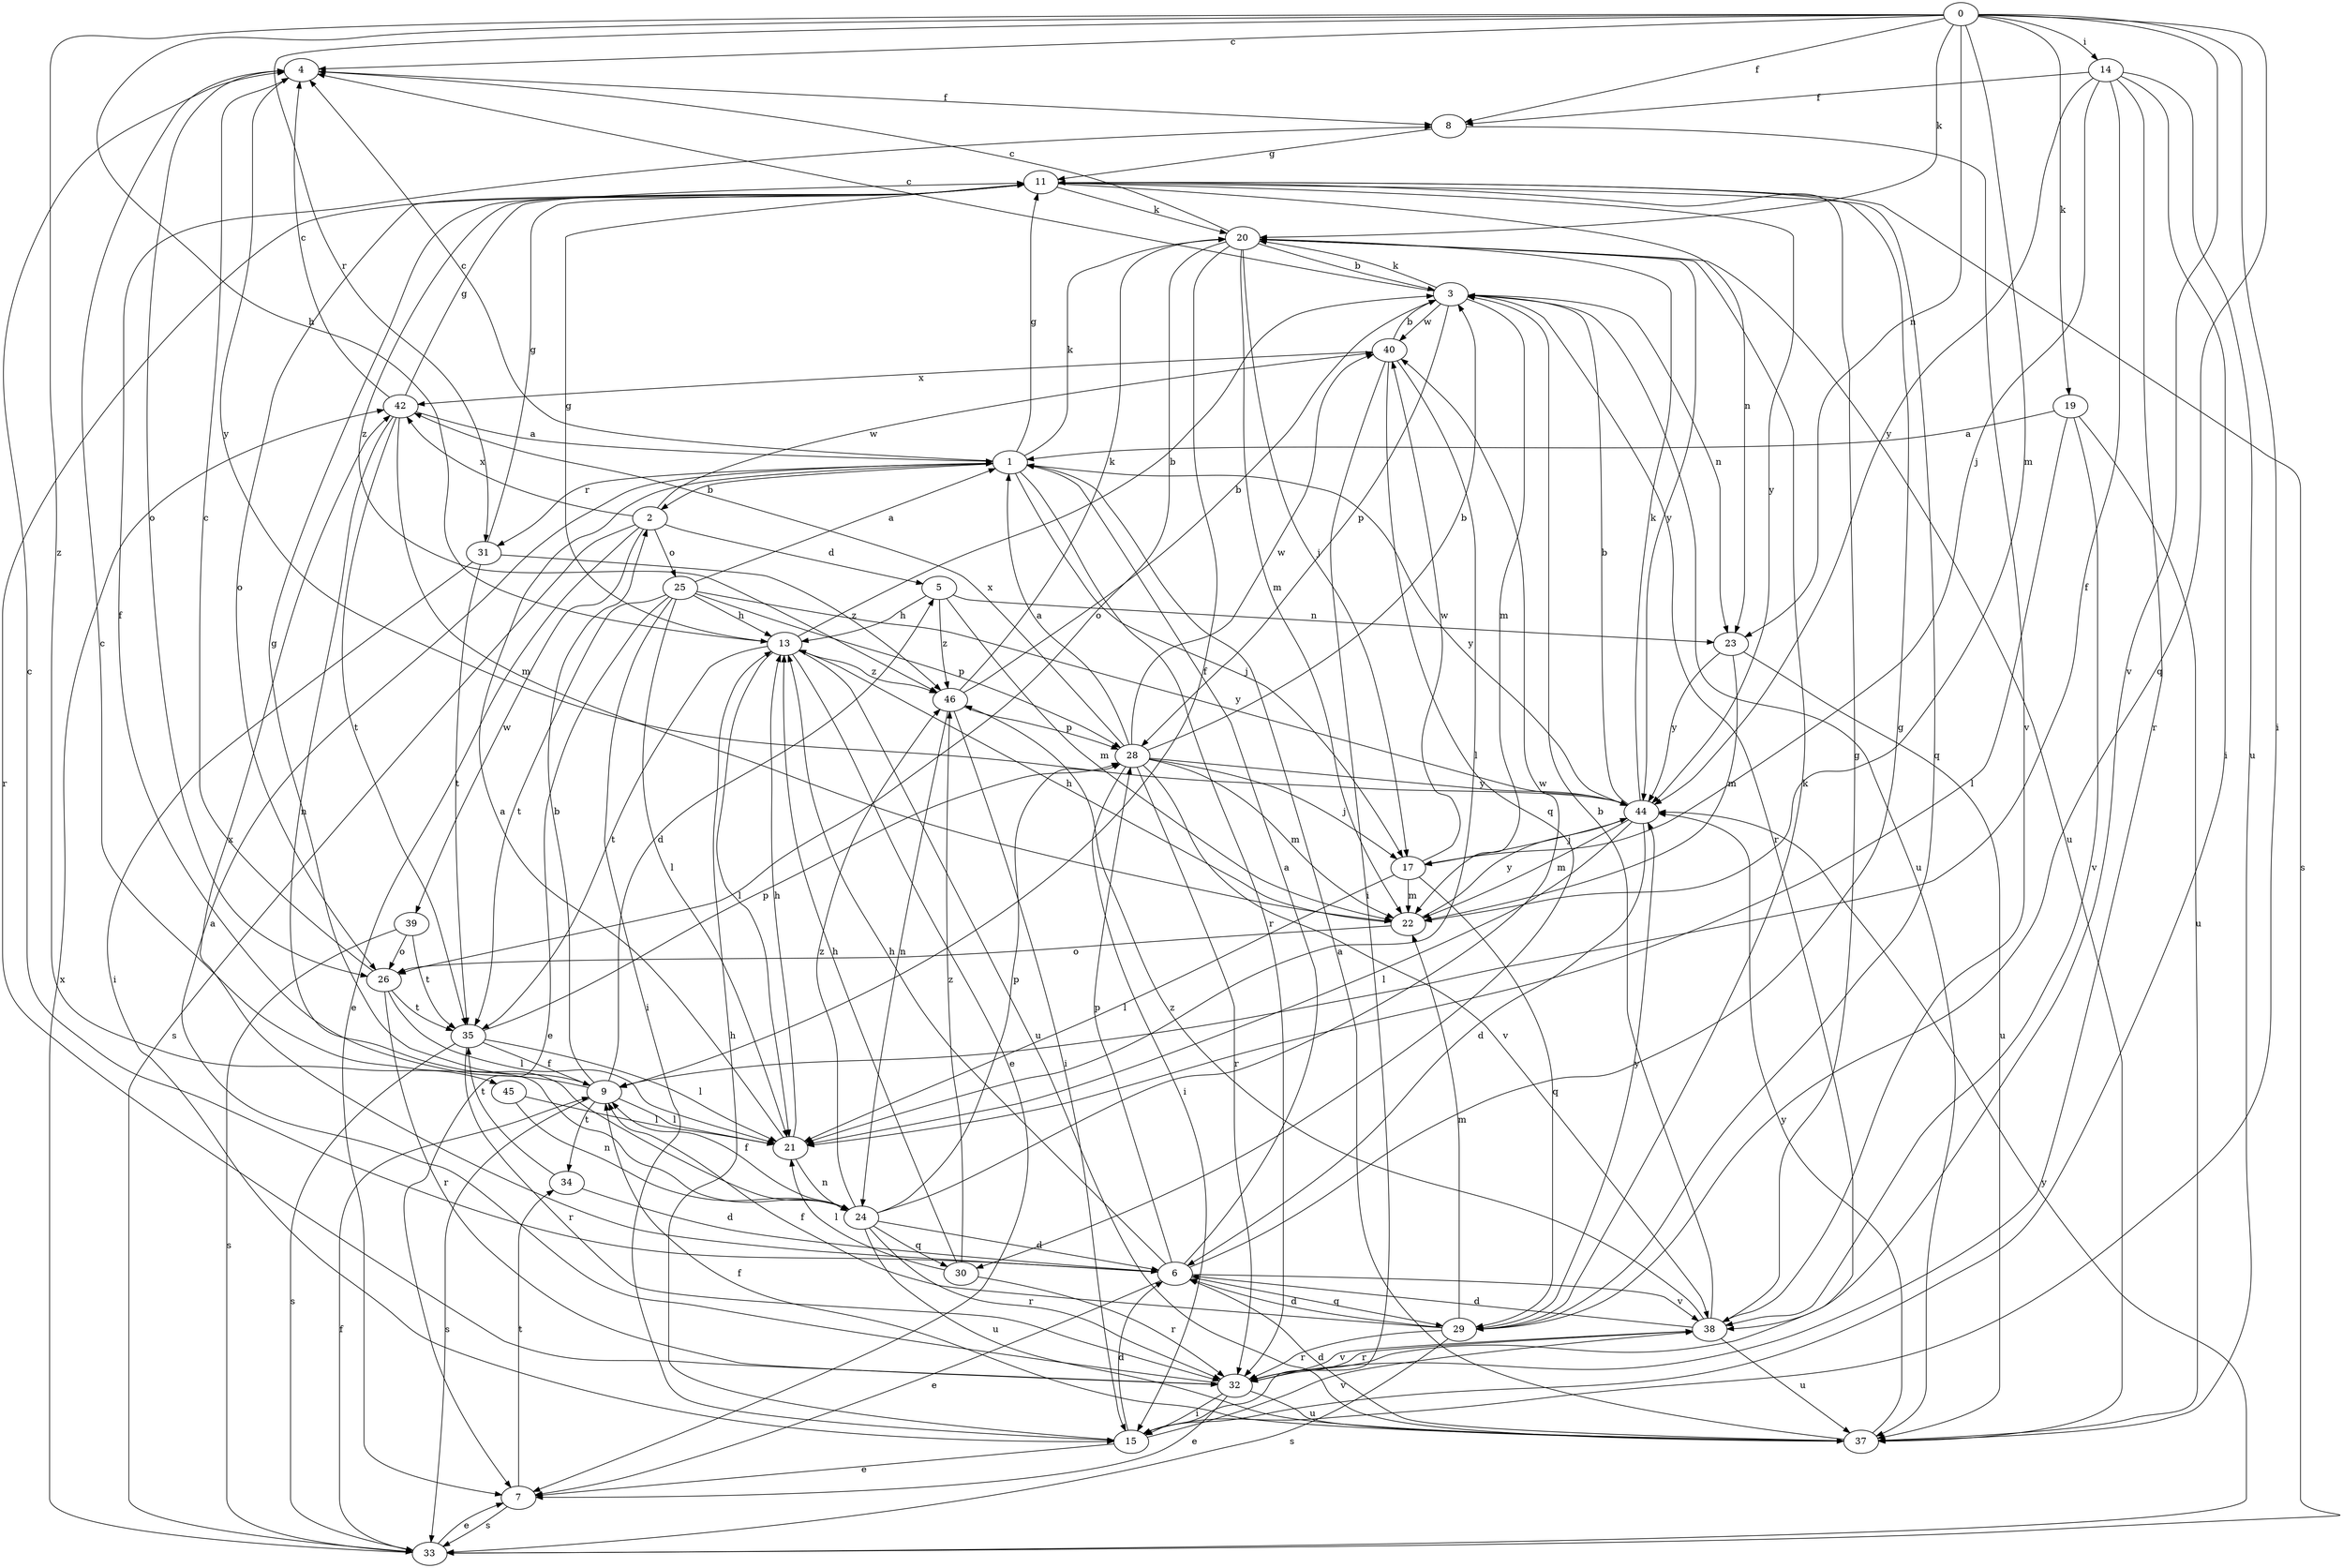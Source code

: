 strict digraph  {
0;
1;
2;
3;
4;
5;
6;
7;
8;
9;
11;
13;
14;
15;
17;
19;
20;
21;
22;
23;
24;
25;
26;
28;
29;
30;
31;
32;
33;
34;
35;
37;
38;
39;
40;
42;
44;
45;
46;
0 -> 4  [label=c];
0 -> 8  [label=f];
0 -> 13  [label=h];
0 -> 14  [label=i];
0 -> 15  [label=i];
0 -> 19  [label=k];
0 -> 20  [label=k];
0 -> 22  [label=m];
0 -> 23  [label=n];
0 -> 29  [label=q];
0 -> 31  [label=r];
0 -> 38  [label=v];
0 -> 45  [label=z];
1 -> 2  [label=b];
1 -> 4  [label=c];
1 -> 11  [label=g];
1 -> 17  [label=j];
1 -> 20  [label=k];
1 -> 31  [label=r];
1 -> 32  [label=r];
1 -> 44  [label=y];
2 -> 5  [label=d];
2 -> 7  [label=e];
2 -> 25  [label=o];
2 -> 33  [label=s];
2 -> 39  [label=w];
2 -> 40  [label=w];
2 -> 42  [label=x];
3 -> 4  [label=c];
3 -> 20  [label=k];
3 -> 22  [label=m];
3 -> 23  [label=n];
3 -> 28  [label=p];
3 -> 32  [label=r];
3 -> 37  [label=u];
3 -> 40  [label=w];
4 -> 8  [label=f];
4 -> 26  [label=o];
4 -> 44  [label=y];
5 -> 13  [label=h];
5 -> 22  [label=m];
5 -> 23  [label=n];
5 -> 46  [label=z];
6 -> 1  [label=a];
6 -> 4  [label=c];
6 -> 7  [label=e];
6 -> 11  [label=g];
6 -> 13  [label=h];
6 -> 28  [label=p];
6 -> 29  [label=q];
6 -> 38  [label=v];
6 -> 42  [label=x];
7 -> 33  [label=s];
7 -> 34  [label=t];
8 -> 11  [label=g];
8 -> 38  [label=v];
9 -> 2  [label=b];
9 -> 5  [label=d];
9 -> 8  [label=f];
9 -> 11  [label=g];
9 -> 21  [label=l];
9 -> 33  [label=s];
9 -> 34  [label=t];
11 -> 20  [label=k];
11 -> 23  [label=n];
11 -> 26  [label=o];
11 -> 29  [label=q];
11 -> 32  [label=r];
11 -> 33  [label=s];
11 -> 44  [label=y];
11 -> 46  [label=z];
13 -> 3  [label=b];
13 -> 7  [label=e];
13 -> 11  [label=g];
13 -> 21  [label=l];
13 -> 35  [label=t];
13 -> 37  [label=u];
13 -> 46  [label=z];
14 -> 8  [label=f];
14 -> 9  [label=f];
14 -> 15  [label=i];
14 -> 17  [label=j];
14 -> 32  [label=r];
14 -> 37  [label=u];
14 -> 44  [label=y];
15 -> 6  [label=d];
15 -> 7  [label=e];
15 -> 13  [label=h];
15 -> 38  [label=v];
17 -> 21  [label=l];
17 -> 22  [label=m];
17 -> 29  [label=q];
17 -> 40  [label=w];
19 -> 1  [label=a];
19 -> 21  [label=l];
19 -> 37  [label=u];
19 -> 38  [label=v];
20 -> 3  [label=b];
20 -> 4  [label=c];
20 -> 9  [label=f];
20 -> 17  [label=j];
20 -> 22  [label=m];
20 -> 26  [label=o];
20 -> 37  [label=u];
20 -> 44  [label=y];
21 -> 1  [label=a];
21 -> 13  [label=h];
21 -> 24  [label=n];
22 -> 13  [label=h];
22 -> 26  [label=o];
22 -> 44  [label=y];
23 -> 22  [label=m];
23 -> 37  [label=u];
23 -> 44  [label=y];
24 -> 4  [label=c];
24 -> 6  [label=d];
24 -> 9  [label=f];
24 -> 28  [label=p];
24 -> 30  [label=q];
24 -> 32  [label=r];
24 -> 37  [label=u];
24 -> 40  [label=w];
24 -> 46  [label=z];
25 -> 1  [label=a];
25 -> 7  [label=e];
25 -> 13  [label=h];
25 -> 15  [label=i];
25 -> 21  [label=l];
25 -> 28  [label=p];
25 -> 35  [label=t];
25 -> 44  [label=y];
26 -> 4  [label=c];
26 -> 21  [label=l];
26 -> 32  [label=r];
26 -> 35  [label=t];
28 -> 1  [label=a];
28 -> 3  [label=b];
28 -> 15  [label=i];
28 -> 17  [label=j];
28 -> 22  [label=m];
28 -> 32  [label=r];
28 -> 38  [label=v];
28 -> 40  [label=w];
28 -> 42  [label=x];
28 -> 44  [label=y];
29 -> 6  [label=d];
29 -> 9  [label=f];
29 -> 20  [label=k];
29 -> 22  [label=m];
29 -> 32  [label=r];
29 -> 33  [label=s];
29 -> 44  [label=y];
30 -> 13  [label=h];
30 -> 21  [label=l];
30 -> 32  [label=r];
30 -> 46  [label=z];
31 -> 11  [label=g];
31 -> 15  [label=i];
31 -> 35  [label=t];
31 -> 46  [label=z];
32 -> 1  [label=a];
32 -> 7  [label=e];
32 -> 15  [label=i];
32 -> 37  [label=u];
32 -> 38  [label=v];
33 -> 7  [label=e];
33 -> 9  [label=f];
33 -> 42  [label=x];
33 -> 44  [label=y];
34 -> 6  [label=d];
34 -> 35  [label=t];
35 -> 9  [label=f];
35 -> 21  [label=l];
35 -> 28  [label=p];
35 -> 32  [label=r];
35 -> 33  [label=s];
37 -> 1  [label=a];
37 -> 6  [label=d];
37 -> 9  [label=f];
37 -> 44  [label=y];
38 -> 3  [label=b];
38 -> 6  [label=d];
38 -> 11  [label=g];
38 -> 32  [label=r];
38 -> 37  [label=u];
38 -> 46  [label=z];
39 -> 26  [label=o];
39 -> 33  [label=s];
39 -> 35  [label=t];
40 -> 3  [label=b];
40 -> 15  [label=i];
40 -> 21  [label=l];
40 -> 30  [label=q];
40 -> 42  [label=x];
42 -> 1  [label=a];
42 -> 4  [label=c];
42 -> 11  [label=g];
42 -> 22  [label=m];
42 -> 24  [label=n];
42 -> 35  [label=t];
44 -> 3  [label=b];
44 -> 6  [label=d];
44 -> 17  [label=j];
44 -> 20  [label=k];
44 -> 21  [label=l];
44 -> 22  [label=m];
45 -> 21  [label=l];
45 -> 24  [label=n];
46 -> 3  [label=b];
46 -> 15  [label=i];
46 -> 20  [label=k];
46 -> 24  [label=n];
46 -> 28  [label=p];
}
